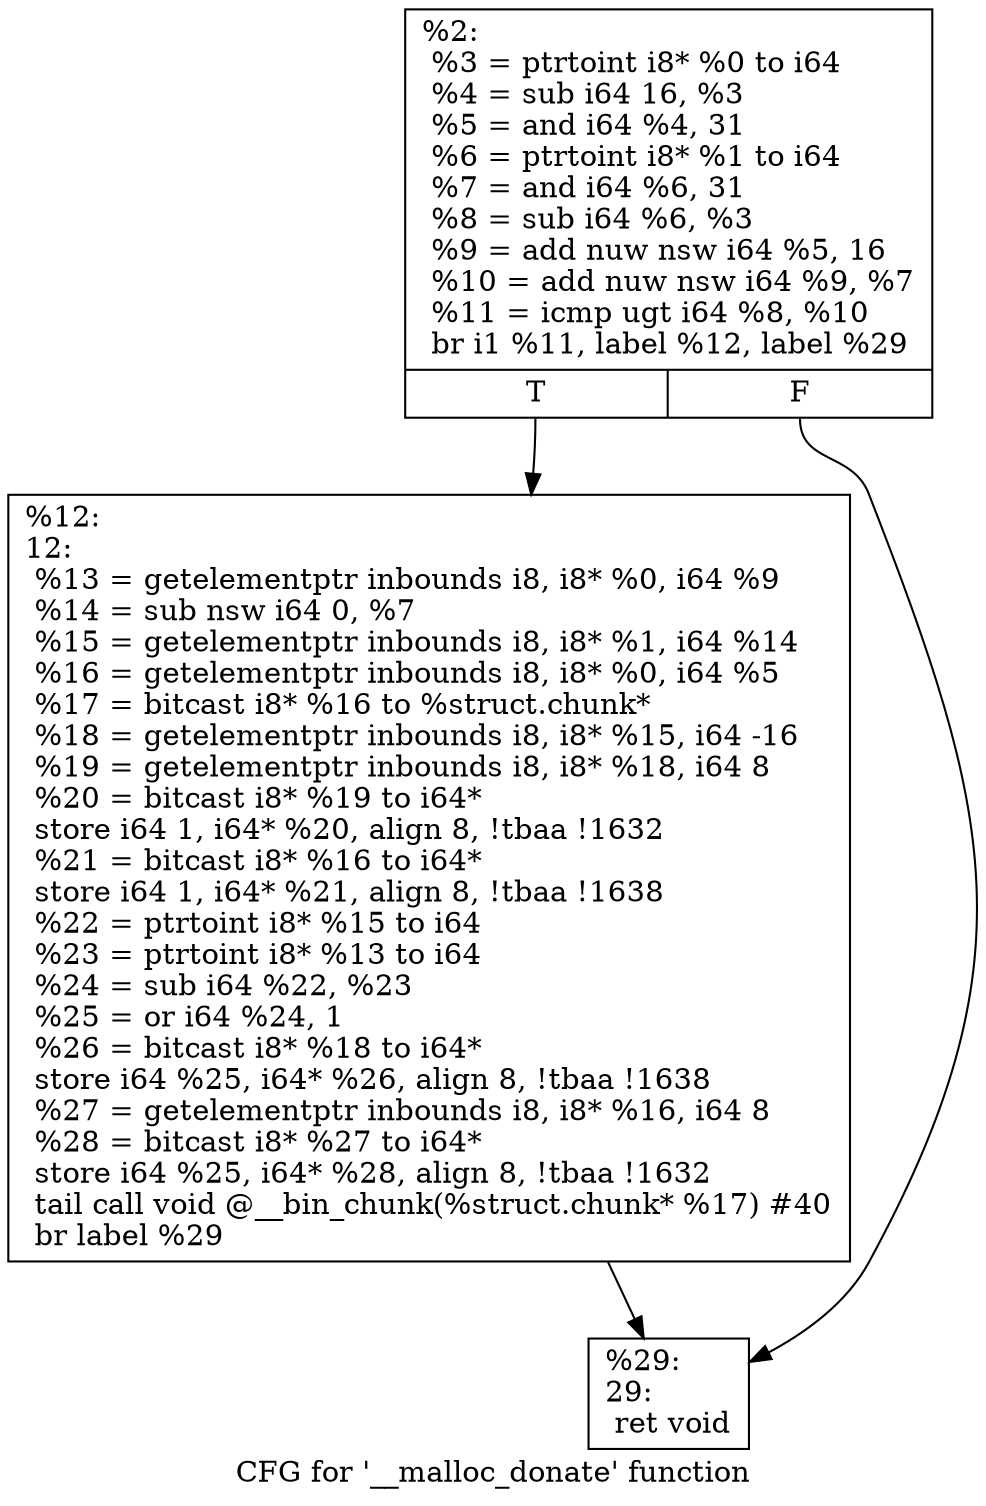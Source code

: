 digraph "CFG for '__malloc_donate' function" {
	label="CFG for '__malloc_donate' function";

	Node0x1a968d0 [shape=record,label="{%2:\l  %3 = ptrtoint i8* %0 to i64\l  %4 = sub i64 16, %3\l  %5 = and i64 %4, 31\l  %6 = ptrtoint i8* %1 to i64\l  %7 = and i64 %6, 31\l  %8 = sub i64 %6, %3\l  %9 = add nuw nsw i64 %5, 16\l  %10 = add nuw nsw i64 %9, %7\l  %11 = icmp ugt i64 %8, %10\l  br i1 %11, label %12, label %29\l|{<s0>T|<s1>F}}"];
	Node0x1a968d0:s0 -> Node0x1a96920;
	Node0x1a968d0:s1 -> Node0x1a96970;
	Node0x1a96920 [shape=record,label="{%12:\l12:                                               \l  %13 = getelementptr inbounds i8, i8* %0, i64 %9\l  %14 = sub nsw i64 0, %7\l  %15 = getelementptr inbounds i8, i8* %1, i64 %14\l  %16 = getelementptr inbounds i8, i8* %0, i64 %5\l  %17 = bitcast i8* %16 to %struct.chunk*\l  %18 = getelementptr inbounds i8, i8* %15, i64 -16\l  %19 = getelementptr inbounds i8, i8* %18, i64 8\l  %20 = bitcast i8* %19 to i64*\l  store i64 1, i64* %20, align 8, !tbaa !1632\l  %21 = bitcast i8* %16 to i64*\l  store i64 1, i64* %21, align 8, !tbaa !1638\l  %22 = ptrtoint i8* %15 to i64\l  %23 = ptrtoint i8* %13 to i64\l  %24 = sub i64 %22, %23\l  %25 = or i64 %24, 1\l  %26 = bitcast i8* %18 to i64*\l  store i64 %25, i64* %26, align 8, !tbaa !1638\l  %27 = getelementptr inbounds i8, i8* %16, i64 8\l  %28 = bitcast i8* %27 to i64*\l  store i64 %25, i64* %28, align 8, !tbaa !1632\l  tail call void @__bin_chunk(%struct.chunk* %17) #40\l  br label %29\l}"];
	Node0x1a96920 -> Node0x1a96970;
	Node0x1a96970 [shape=record,label="{%29:\l29:                                               \l  ret void\l}"];
}
